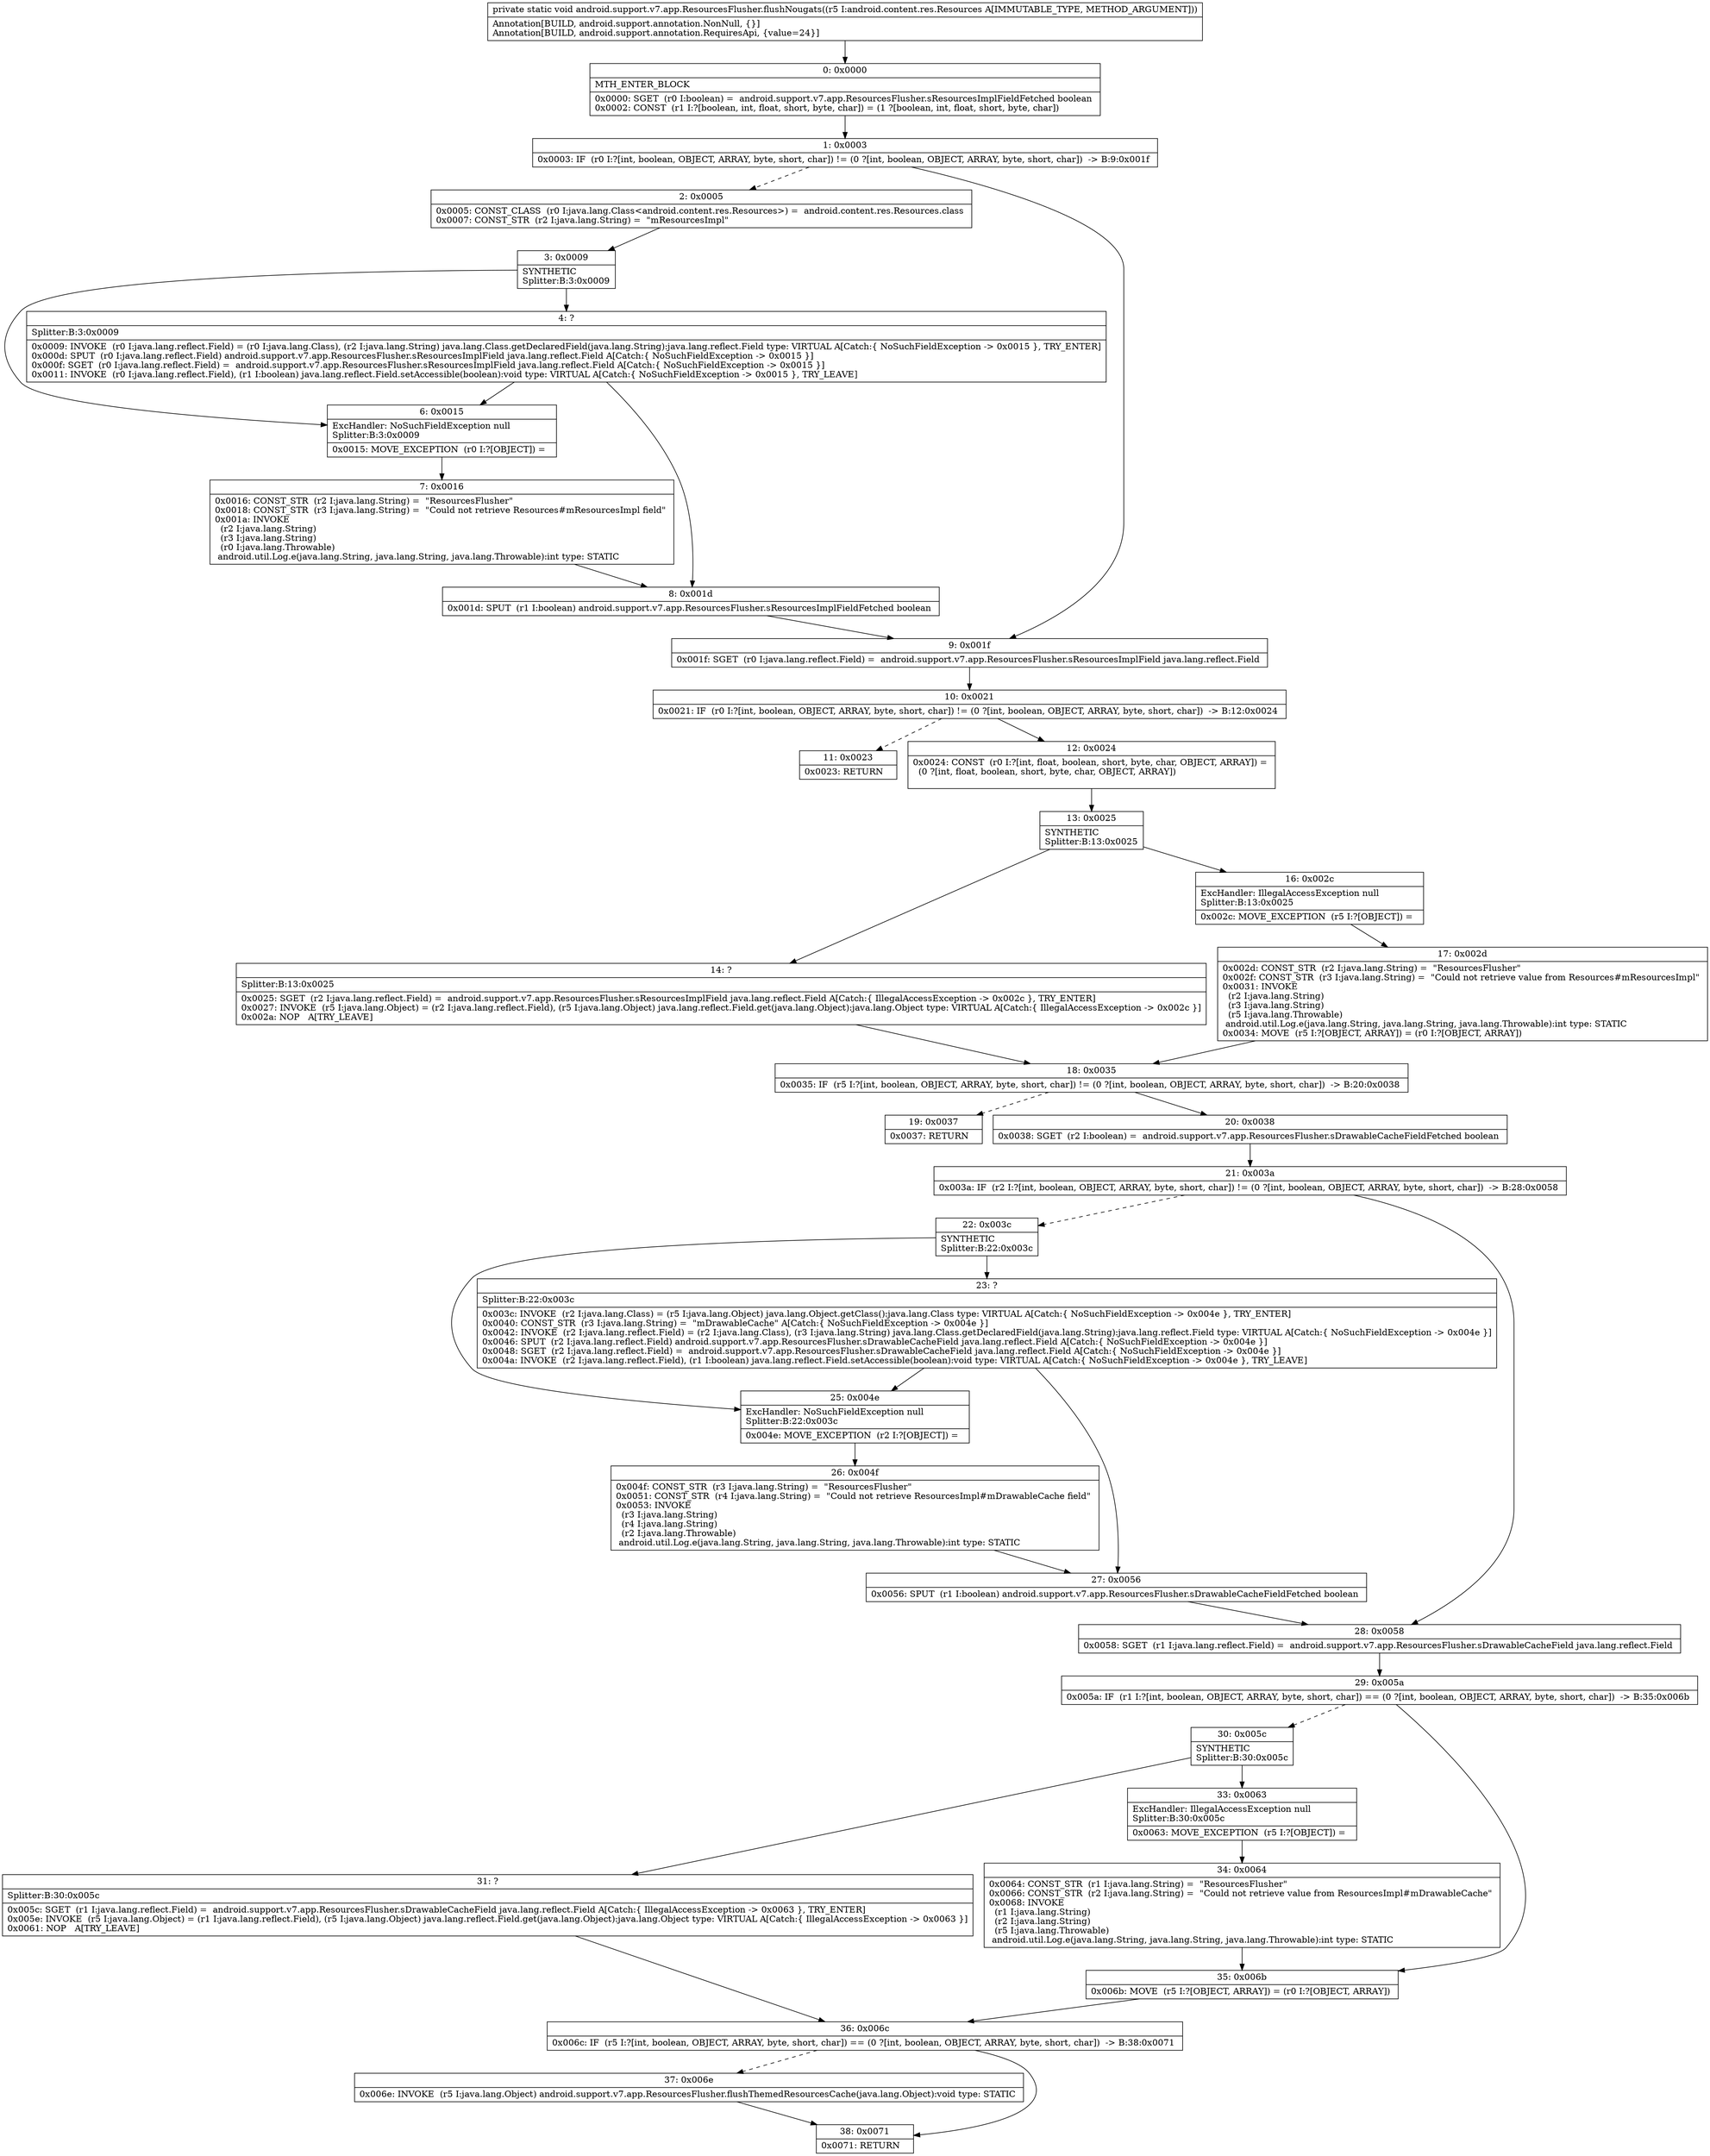 digraph "CFG forandroid.support.v7.app.ResourcesFlusher.flushNougats(Landroid\/content\/res\/Resources;)V" {
Node_0 [shape=record,label="{0\:\ 0x0000|MTH_ENTER_BLOCK\l|0x0000: SGET  (r0 I:boolean) =  android.support.v7.app.ResourcesFlusher.sResourcesImplFieldFetched boolean \l0x0002: CONST  (r1 I:?[boolean, int, float, short, byte, char]) = (1 ?[boolean, int, float, short, byte, char]) \l}"];
Node_1 [shape=record,label="{1\:\ 0x0003|0x0003: IF  (r0 I:?[int, boolean, OBJECT, ARRAY, byte, short, char]) != (0 ?[int, boolean, OBJECT, ARRAY, byte, short, char])  \-\> B:9:0x001f \l}"];
Node_2 [shape=record,label="{2\:\ 0x0005|0x0005: CONST_CLASS  (r0 I:java.lang.Class\<android.content.res.Resources\>) =  android.content.res.Resources.class \l0x0007: CONST_STR  (r2 I:java.lang.String) =  \"mResourcesImpl\" \l}"];
Node_3 [shape=record,label="{3\:\ 0x0009|SYNTHETIC\lSplitter:B:3:0x0009\l}"];
Node_4 [shape=record,label="{4\:\ ?|Splitter:B:3:0x0009\l|0x0009: INVOKE  (r0 I:java.lang.reflect.Field) = (r0 I:java.lang.Class), (r2 I:java.lang.String) java.lang.Class.getDeclaredField(java.lang.String):java.lang.reflect.Field type: VIRTUAL A[Catch:\{ NoSuchFieldException \-\> 0x0015 \}, TRY_ENTER]\l0x000d: SPUT  (r0 I:java.lang.reflect.Field) android.support.v7.app.ResourcesFlusher.sResourcesImplField java.lang.reflect.Field A[Catch:\{ NoSuchFieldException \-\> 0x0015 \}]\l0x000f: SGET  (r0 I:java.lang.reflect.Field) =  android.support.v7.app.ResourcesFlusher.sResourcesImplField java.lang.reflect.Field A[Catch:\{ NoSuchFieldException \-\> 0x0015 \}]\l0x0011: INVOKE  (r0 I:java.lang.reflect.Field), (r1 I:boolean) java.lang.reflect.Field.setAccessible(boolean):void type: VIRTUAL A[Catch:\{ NoSuchFieldException \-\> 0x0015 \}, TRY_LEAVE]\l}"];
Node_6 [shape=record,label="{6\:\ 0x0015|ExcHandler: NoSuchFieldException null\lSplitter:B:3:0x0009\l|0x0015: MOVE_EXCEPTION  (r0 I:?[OBJECT]) =  \l}"];
Node_7 [shape=record,label="{7\:\ 0x0016|0x0016: CONST_STR  (r2 I:java.lang.String) =  \"ResourcesFlusher\" \l0x0018: CONST_STR  (r3 I:java.lang.String) =  \"Could not retrieve Resources#mResourcesImpl field\" \l0x001a: INVOKE  \l  (r2 I:java.lang.String)\l  (r3 I:java.lang.String)\l  (r0 I:java.lang.Throwable)\l android.util.Log.e(java.lang.String, java.lang.String, java.lang.Throwable):int type: STATIC \l}"];
Node_8 [shape=record,label="{8\:\ 0x001d|0x001d: SPUT  (r1 I:boolean) android.support.v7.app.ResourcesFlusher.sResourcesImplFieldFetched boolean \l}"];
Node_9 [shape=record,label="{9\:\ 0x001f|0x001f: SGET  (r0 I:java.lang.reflect.Field) =  android.support.v7.app.ResourcesFlusher.sResourcesImplField java.lang.reflect.Field \l}"];
Node_10 [shape=record,label="{10\:\ 0x0021|0x0021: IF  (r0 I:?[int, boolean, OBJECT, ARRAY, byte, short, char]) != (0 ?[int, boolean, OBJECT, ARRAY, byte, short, char])  \-\> B:12:0x0024 \l}"];
Node_11 [shape=record,label="{11\:\ 0x0023|0x0023: RETURN   \l}"];
Node_12 [shape=record,label="{12\:\ 0x0024|0x0024: CONST  (r0 I:?[int, float, boolean, short, byte, char, OBJECT, ARRAY]) = \l  (0 ?[int, float, boolean, short, byte, char, OBJECT, ARRAY])\l \l}"];
Node_13 [shape=record,label="{13\:\ 0x0025|SYNTHETIC\lSplitter:B:13:0x0025\l}"];
Node_14 [shape=record,label="{14\:\ ?|Splitter:B:13:0x0025\l|0x0025: SGET  (r2 I:java.lang.reflect.Field) =  android.support.v7.app.ResourcesFlusher.sResourcesImplField java.lang.reflect.Field A[Catch:\{ IllegalAccessException \-\> 0x002c \}, TRY_ENTER]\l0x0027: INVOKE  (r5 I:java.lang.Object) = (r2 I:java.lang.reflect.Field), (r5 I:java.lang.Object) java.lang.reflect.Field.get(java.lang.Object):java.lang.Object type: VIRTUAL A[Catch:\{ IllegalAccessException \-\> 0x002c \}]\l0x002a: NOP   A[TRY_LEAVE]\l}"];
Node_16 [shape=record,label="{16\:\ 0x002c|ExcHandler: IllegalAccessException null\lSplitter:B:13:0x0025\l|0x002c: MOVE_EXCEPTION  (r5 I:?[OBJECT]) =  \l}"];
Node_17 [shape=record,label="{17\:\ 0x002d|0x002d: CONST_STR  (r2 I:java.lang.String) =  \"ResourcesFlusher\" \l0x002f: CONST_STR  (r3 I:java.lang.String) =  \"Could not retrieve value from Resources#mResourcesImpl\" \l0x0031: INVOKE  \l  (r2 I:java.lang.String)\l  (r3 I:java.lang.String)\l  (r5 I:java.lang.Throwable)\l android.util.Log.e(java.lang.String, java.lang.String, java.lang.Throwable):int type: STATIC \l0x0034: MOVE  (r5 I:?[OBJECT, ARRAY]) = (r0 I:?[OBJECT, ARRAY]) \l}"];
Node_18 [shape=record,label="{18\:\ 0x0035|0x0035: IF  (r5 I:?[int, boolean, OBJECT, ARRAY, byte, short, char]) != (0 ?[int, boolean, OBJECT, ARRAY, byte, short, char])  \-\> B:20:0x0038 \l}"];
Node_19 [shape=record,label="{19\:\ 0x0037|0x0037: RETURN   \l}"];
Node_20 [shape=record,label="{20\:\ 0x0038|0x0038: SGET  (r2 I:boolean) =  android.support.v7.app.ResourcesFlusher.sDrawableCacheFieldFetched boolean \l}"];
Node_21 [shape=record,label="{21\:\ 0x003a|0x003a: IF  (r2 I:?[int, boolean, OBJECT, ARRAY, byte, short, char]) != (0 ?[int, boolean, OBJECT, ARRAY, byte, short, char])  \-\> B:28:0x0058 \l}"];
Node_22 [shape=record,label="{22\:\ 0x003c|SYNTHETIC\lSplitter:B:22:0x003c\l}"];
Node_23 [shape=record,label="{23\:\ ?|Splitter:B:22:0x003c\l|0x003c: INVOKE  (r2 I:java.lang.Class) = (r5 I:java.lang.Object) java.lang.Object.getClass():java.lang.Class type: VIRTUAL A[Catch:\{ NoSuchFieldException \-\> 0x004e \}, TRY_ENTER]\l0x0040: CONST_STR  (r3 I:java.lang.String) =  \"mDrawableCache\" A[Catch:\{ NoSuchFieldException \-\> 0x004e \}]\l0x0042: INVOKE  (r2 I:java.lang.reflect.Field) = (r2 I:java.lang.Class), (r3 I:java.lang.String) java.lang.Class.getDeclaredField(java.lang.String):java.lang.reflect.Field type: VIRTUAL A[Catch:\{ NoSuchFieldException \-\> 0x004e \}]\l0x0046: SPUT  (r2 I:java.lang.reflect.Field) android.support.v7.app.ResourcesFlusher.sDrawableCacheField java.lang.reflect.Field A[Catch:\{ NoSuchFieldException \-\> 0x004e \}]\l0x0048: SGET  (r2 I:java.lang.reflect.Field) =  android.support.v7.app.ResourcesFlusher.sDrawableCacheField java.lang.reflect.Field A[Catch:\{ NoSuchFieldException \-\> 0x004e \}]\l0x004a: INVOKE  (r2 I:java.lang.reflect.Field), (r1 I:boolean) java.lang.reflect.Field.setAccessible(boolean):void type: VIRTUAL A[Catch:\{ NoSuchFieldException \-\> 0x004e \}, TRY_LEAVE]\l}"];
Node_25 [shape=record,label="{25\:\ 0x004e|ExcHandler: NoSuchFieldException null\lSplitter:B:22:0x003c\l|0x004e: MOVE_EXCEPTION  (r2 I:?[OBJECT]) =  \l}"];
Node_26 [shape=record,label="{26\:\ 0x004f|0x004f: CONST_STR  (r3 I:java.lang.String) =  \"ResourcesFlusher\" \l0x0051: CONST_STR  (r4 I:java.lang.String) =  \"Could not retrieve ResourcesImpl#mDrawableCache field\" \l0x0053: INVOKE  \l  (r3 I:java.lang.String)\l  (r4 I:java.lang.String)\l  (r2 I:java.lang.Throwable)\l android.util.Log.e(java.lang.String, java.lang.String, java.lang.Throwable):int type: STATIC \l}"];
Node_27 [shape=record,label="{27\:\ 0x0056|0x0056: SPUT  (r1 I:boolean) android.support.v7.app.ResourcesFlusher.sDrawableCacheFieldFetched boolean \l}"];
Node_28 [shape=record,label="{28\:\ 0x0058|0x0058: SGET  (r1 I:java.lang.reflect.Field) =  android.support.v7.app.ResourcesFlusher.sDrawableCacheField java.lang.reflect.Field \l}"];
Node_29 [shape=record,label="{29\:\ 0x005a|0x005a: IF  (r1 I:?[int, boolean, OBJECT, ARRAY, byte, short, char]) == (0 ?[int, boolean, OBJECT, ARRAY, byte, short, char])  \-\> B:35:0x006b \l}"];
Node_30 [shape=record,label="{30\:\ 0x005c|SYNTHETIC\lSplitter:B:30:0x005c\l}"];
Node_31 [shape=record,label="{31\:\ ?|Splitter:B:30:0x005c\l|0x005c: SGET  (r1 I:java.lang.reflect.Field) =  android.support.v7.app.ResourcesFlusher.sDrawableCacheField java.lang.reflect.Field A[Catch:\{ IllegalAccessException \-\> 0x0063 \}, TRY_ENTER]\l0x005e: INVOKE  (r5 I:java.lang.Object) = (r1 I:java.lang.reflect.Field), (r5 I:java.lang.Object) java.lang.reflect.Field.get(java.lang.Object):java.lang.Object type: VIRTUAL A[Catch:\{ IllegalAccessException \-\> 0x0063 \}]\l0x0061: NOP   A[TRY_LEAVE]\l}"];
Node_33 [shape=record,label="{33\:\ 0x0063|ExcHandler: IllegalAccessException null\lSplitter:B:30:0x005c\l|0x0063: MOVE_EXCEPTION  (r5 I:?[OBJECT]) =  \l}"];
Node_34 [shape=record,label="{34\:\ 0x0064|0x0064: CONST_STR  (r1 I:java.lang.String) =  \"ResourcesFlusher\" \l0x0066: CONST_STR  (r2 I:java.lang.String) =  \"Could not retrieve value from ResourcesImpl#mDrawableCache\" \l0x0068: INVOKE  \l  (r1 I:java.lang.String)\l  (r2 I:java.lang.String)\l  (r5 I:java.lang.Throwable)\l android.util.Log.e(java.lang.String, java.lang.String, java.lang.Throwable):int type: STATIC \l}"];
Node_35 [shape=record,label="{35\:\ 0x006b|0x006b: MOVE  (r5 I:?[OBJECT, ARRAY]) = (r0 I:?[OBJECT, ARRAY]) \l}"];
Node_36 [shape=record,label="{36\:\ 0x006c|0x006c: IF  (r5 I:?[int, boolean, OBJECT, ARRAY, byte, short, char]) == (0 ?[int, boolean, OBJECT, ARRAY, byte, short, char])  \-\> B:38:0x0071 \l}"];
Node_37 [shape=record,label="{37\:\ 0x006e|0x006e: INVOKE  (r5 I:java.lang.Object) android.support.v7.app.ResourcesFlusher.flushThemedResourcesCache(java.lang.Object):void type: STATIC \l}"];
Node_38 [shape=record,label="{38\:\ 0x0071|0x0071: RETURN   \l}"];
MethodNode[shape=record,label="{private static void android.support.v7.app.ResourcesFlusher.flushNougats((r5 I:android.content.res.Resources A[IMMUTABLE_TYPE, METHOD_ARGUMENT]))  | Annotation[BUILD, android.support.annotation.NonNull, \{\}]\lAnnotation[BUILD, android.support.annotation.RequiresApi, \{value=24\}]\l}"];
MethodNode -> Node_0;
Node_0 -> Node_1;
Node_1 -> Node_2[style=dashed];
Node_1 -> Node_9;
Node_2 -> Node_3;
Node_3 -> Node_4;
Node_3 -> Node_6;
Node_4 -> Node_6;
Node_4 -> Node_8;
Node_6 -> Node_7;
Node_7 -> Node_8;
Node_8 -> Node_9;
Node_9 -> Node_10;
Node_10 -> Node_11[style=dashed];
Node_10 -> Node_12;
Node_12 -> Node_13;
Node_13 -> Node_14;
Node_13 -> Node_16;
Node_14 -> Node_18;
Node_16 -> Node_17;
Node_17 -> Node_18;
Node_18 -> Node_19[style=dashed];
Node_18 -> Node_20;
Node_20 -> Node_21;
Node_21 -> Node_22[style=dashed];
Node_21 -> Node_28;
Node_22 -> Node_23;
Node_22 -> Node_25;
Node_23 -> Node_25;
Node_23 -> Node_27;
Node_25 -> Node_26;
Node_26 -> Node_27;
Node_27 -> Node_28;
Node_28 -> Node_29;
Node_29 -> Node_30[style=dashed];
Node_29 -> Node_35;
Node_30 -> Node_31;
Node_30 -> Node_33;
Node_31 -> Node_36;
Node_33 -> Node_34;
Node_34 -> Node_35;
Node_35 -> Node_36;
Node_36 -> Node_37[style=dashed];
Node_36 -> Node_38;
Node_37 -> Node_38;
}

